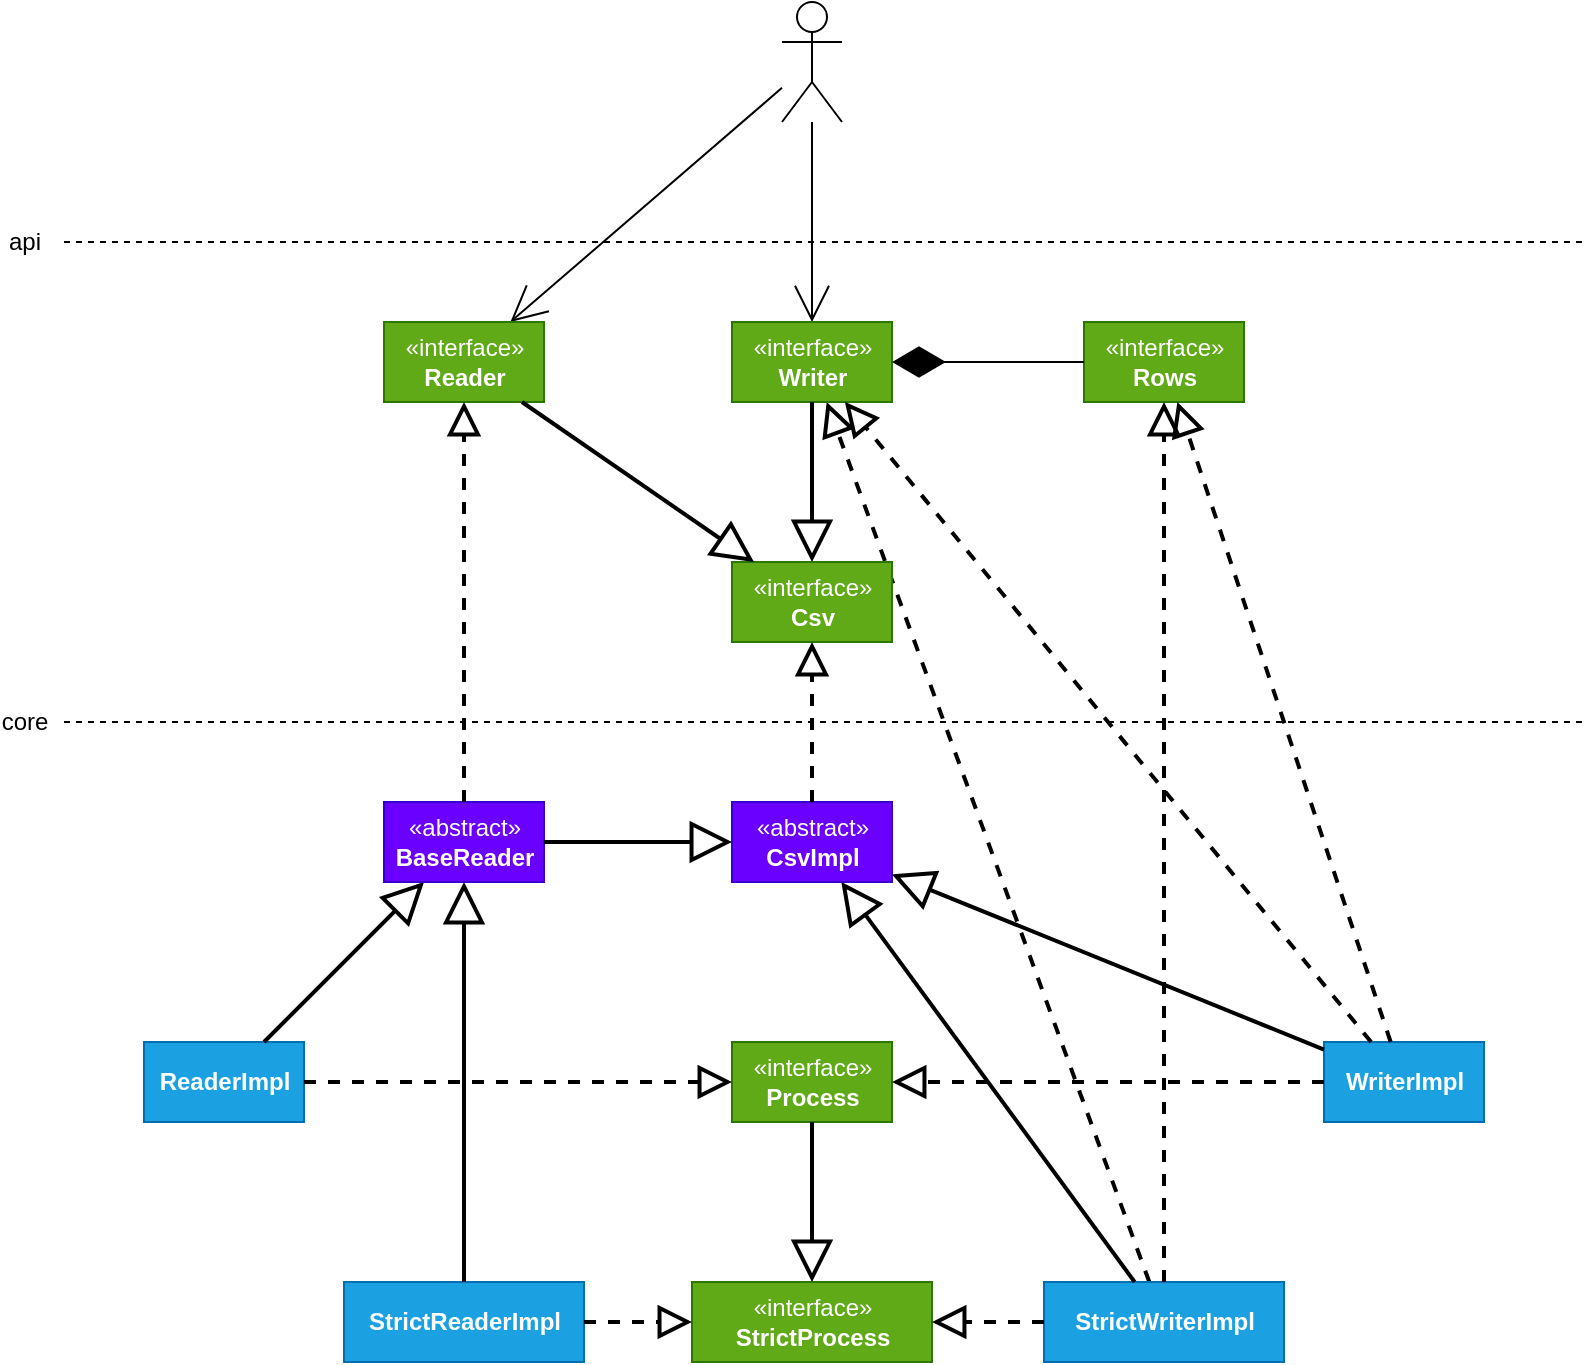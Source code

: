 <mxfile version="15.8.7" type="device"><diagram id="J0RkkCuRWTNh93xaroOV" name="Page-1"><mxGraphModel dx="1422" dy="873" grid="1" gridSize="10" guides="1" tooltips="1" connect="1" arrows="1" fold="1" page="1" pageScale="1" pageWidth="827" pageHeight="1169" math="0" shadow="0"><root><mxCell id="0"/><mxCell id="1" parent="0"/><mxCell id="roM3FME4CCTNZAcCq_tU-11" value="" style="endArrow=block;dashed=1;endFill=0;endSize=12;html=1;rounded=0;fontSize=12;strokeWidth=2;" edge="1" parent="1" source="roM3FME4CCTNZAcCq_tU-5" target="pkPfMdnb4WHICv_sOPfZ-4"><mxGeometry width="160" relative="1" as="geometry"><mxPoint x="703.556" y="570" as="sourcePoint"/><mxPoint x="440.444" y="250" as="targetPoint"/></mxGeometry></mxCell><mxCell id="pkPfMdnb4WHICv_sOPfZ-6" style="rounded=0;orthogonalLoop=1;jettySize=auto;html=1;strokeWidth=1;endSize=16;endArrow=open;endFill=0;" parent="1" source="pkPfMdnb4WHICv_sOPfZ-2" target="pkPfMdnb4WHICv_sOPfZ-3" edge="1"><mxGeometry relative="1" as="geometry"/></mxCell><mxCell id="pkPfMdnb4WHICv_sOPfZ-7" style="edgeStyle=none;rounded=0;orthogonalLoop=1;jettySize=auto;html=1;endArrow=open;endFill=0;endSize=16;strokeWidth=1;" parent="1" source="pkPfMdnb4WHICv_sOPfZ-2" target="pkPfMdnb4WHICv_sOPfZ-4" edge="1"><mxGeometry relative="1" as="geometry"/></mxCell><mxCell id="pkPfMdnb4WHICv_sOPfZ-2" value="" style="shape=umlActor;verticalLabelPosition=bottom;verticalAlign=top;html=1;" parent="1" vertex="1"><mxGeometry x="399" y="40" width="30" height="60" as="geometry"/></mxCell><mxCell id="pkPfMdnb4WHICv_sOPfZ-3" value="«interface»&lt;br&gt;&lt;b&gt;Reader&lt;/b&gt;" style="html=1;fillColor=#60a917;fontColor=#ffffff;strokeColor=#2D7600;" parent="1" vertex="1"><mxGeometry x="200" y="200" width="80" height="40" as="geometry"/></mxCell><mxCell id="pkPfMdnb4WHICv_sOPfZ-4" value="«interface»&lt;br&gt;&lt;b&gt;Writer&lt;/b&gt;" style="html=1;fillColor=#60a917;fontColor=#ffffff;strokeColor=#2D7600;" parent="1" vertex="1"><mxGeometry x="374" y="200" width="80" height="40" as="geometry"/></mxCell><mxCell id="pkPfMdnb4WHICv_sOPfZ-8" value="«interface»&lt;br&gt;&lt;b&gt;Csv&lt;/b&gt;" style="html=1;fillColor=#60a917;fontColor=#ffffff;strokeColor=#2D7600;" parent="1" vertex="1"><mxGeometry x="374" y="320" width="80" height="40" as="geometry"/></mxCell><mxCell id="pkPfMdnb4WHICv_sOPfZ-13" value="api" style="endArrow=none;dashed=1;html=1;rounded=0;endSize=10;strokeWidth=1;fontSize=12;" parent="1" edge="1"><mxGeometry x="-1" y="-20" width="50" height="50" relative="1" as="geometry"><mxPoint x="40" y="160" as="sourcePoint"/><mxPoint x="800" y="160" as="targetPoint"/><mxPoint x="-20" y="-20" as="offset"/></mxGeometry></mxCell><mxCell id="pkPfMdnb4WHICv_sOPfZ-14" value="«abstract»&lt;br&gt;&lt;b&gt;CsvImpl&lt;/b&gt;" style="html=1;fillColor=#6a00ff;fontColor=#ffffff;strokeColor=#3700CC;" parent="1" vertex="1"><mxGeometry x="374" y="440" width="80" height="40" as="geometry"/></mxCell><mxCell id="pkPfMdnb4WHICv_sOPfZ-16" value="" style="endArrow=block;dashed=1;endFill=0;endSize=12;html=1;rounded=0;fontSize=12;strokeWidth=2;" parent="1" source="pkPfMdnb4WHICv_sOPfZ-14" target="pkPfMdnb4WHICv_sOPfZ-8" edge="1"><mxGeometry width="160" relative="1" as="geometry"><mxPoint x="310" y="380" as="sourcePoint"/><mxPoint x="470" y="380" as="targetPoint"/></mxGeometry></mxCell><mxCell id="pkPfMdnb4WHICv_sOPfZ-17" value="" style="endArrow=block;endSize=16;endFill=0;html=1;rounded=0;fontSize=12;strokeWidth=2;" parent="1" source="pkPfMdnb4WHICv_sOPfZ-3" target="pkPfMdnb4WHICv_sOPfZ-8" edge="1"><mxGeometry width="160" relative="1" as="geometry"><mxPoint x="200" y="290" as="sourcePoint"/><mxPoint x="360" y="290" as="targetPoint"/></mxGeometry></mxCell><mxCell id="pkPfMdnb4WHICv_sOPfZ-18" value="" style="endArrow=block;endSize=16;endFill=0;html=1;rounded=0;fontSize=12;strokeWidth=2;" parent="1" source="pkPfMdnb4WHICv_sOPfZ-4" target="pkPfMdnb4WHICv_sOPfZ-8" edge="1"><mxGeometry width="160" relative="1" as="geometry"><mxPoint x="210" y="320" as="sourcePoint"/><mxPoint x="370" y="320" as="targetPoint"/></mxGeometry></mxCell><mxCell id="pkPfMdnb4WHICv_sOPfZ-19" value="&lt;b&gt;ReaderImpl&lt;/b&gt;" style="html=1;fillColor=#1ba1e2;fontColor=#ffffff;strokeColor=#006EAF;" parent="1" vertex="1"><mxGeometry x="80" y="560" width="80" height="40" as="geometry"/></mxCell><mxCell id="pkPfMdnb4WHICv_sOPfZ-21" value="" style="endArrow=block;endSize=16;endFill=0;html=1;rounded=0;fontSize=12;strokeWidth=2;" parent="1" source="pkPfMdnb4WHICv_sOPfZ-19" target="roM3FME4CCTNZAcCq_tU-14" edge="1"><mxGeometry width="160" relative="1" as="geometry"><mxPoint x="240" y="400" as="sourcePoint"/><mxPoint x="400" y="400" as="targetPoint"/></mxGeometry></mxCell><mxCell id="pkPfMdnb4WHICv_sOPfZ-22" value="«interface»&lt;br&gt;&lt;b&gt;Process&lt;/b&gt;" style="html=1;fillColor=#60a917;fontColor=#ffffff;strokeColor=#2D7600;" parent="1" vertex="1"><mxGeometry x="374" y="560" width="80" height="40" as="geometry"/></mxCell><mxCell id="pkPfMdnb4WHICv_sOPfZ-23" value="" style="endArrow=block;dashed=1;endFill=0;endSize=12;html=1;rounded=0;fontSize=12;strokeWidth=2;" parent="1" source="pkPfMdnb4WHICv_sOPfZ-19" target="pkPfMdnb4WHICv_sOPfZ-22" edge="1"><mxGeometry width="160" relative="1" as="geometry"><mxPoint x="220" y="420" as="sourcePoint"/><mxPoint x="380" y="420" as="targetPoint"/></mxGeometry></mxCell><mxCell id="pkPfMdnb4WHICv_sOPfZ-24" value="core" style="endArrow=none;dashed=1;html=1;rounded=0;endSize=10;strokeWidth=1;fontSize=12;" parent="1" edge="1"><mxGeometry x="-1" y="-20" width="50" height="50" relative="1" as="geometry"><mxPoint x="40" y="400" as="sourcePoint"/><mxPoint x="800" y="400" as="targetPoint"/><mxPoint x="-20" y="-20" as="offset"/></mxGeometry></mxCell><mxCell id="pkPfMdnb4WHICv_sOPfZ-25" value="«interface»&lt;br&gt;&lt;b&gt;Rows&lt;/b&gt;" style="html=1;fillColor=#60a917;fontColor=#ffffff;strokeColor=#2D7600;" parent="1" vertex="1"><mxGeometry x="550" y="200" width="80" height="40" as="geometry"/></mxCell><mxCell id="pkPfMdnb4WHICv_sOPfZ-26" value="" style="endArrow=diamondThin;endFill=1;endSize=24;html=1;rounded=0;fontSize=12;strokeWidth=1;" parent="1" source="pkPfMdnb4WHICv_sOPfZ-25" target="pkPfMdnb4WHICv_sOPfZ-4" edge="1"><mxGeometry width="160" relative="1" as="geometry"><mxPoint x="530" y="280" as="sourcePoint"/><mxPoint x="690" y="280" as="targetPoint"/></mxGeometry></mxCell><mxCell id="pkPfMdnb4WHICv_sOPfZ-28" value="&lt;b&gt;WriterImpl&lt;/b&gt;" style="html=1;fillColor=#1ba1e2;fontColor=#ffffff;strokeColor=#006EAF;" parent="1" vertex="1"><mxGeometry x="670" y="560" width="80" height="40" as="geometry"/></mxCell><mxCell id="pkPfMdnb4WHICv_sOPfZ-29" value="" style="endArrow=block;endSize=16;endFill=0;html=1;rounded=0;fontSize=12;strokeWidth=2;" parent="1" source="pkPfMdnb4WHICv_sOPfZ-28" target="pkPfMdnb4WHICv_sOPfZ-14" edge="1"><mxGeometry width="160" relative="1" as="geometry"><mxPoint x="290" y="470" as="sourcePoint"/><mxPoint x="384" y="470" as="targetPoint"/></mxGeometry></mxCell><mxCell id="pkPfMdnb4WHICv_sOPfZ-30" value="" style="endArrow=block;dashed=1;endFill=0;endSize=12;html=1;rounded=0;fontSize=12;strokeWidth=2;" parent="1" source="pkPfMdnb4WHICv_sOPfZ-28" target="pkPfMdnb4WHICv_sOPfZ-22" edge="1"><mxGeometry width="160" relative="1" as="geometry"><mxPoint x="279" y="490" as="sourcePoint"/><mxPoint x="395" y="570" as="targetPoint"/></mxGeometry></mxCell><mxCell id="pkPfMdnb4WHICv_sOPfZ-31" value="" style="endArrow=block;dashed=1;endFill=0;endSize=12;html=1;rounded=0;fontSize=12;strokeWidth=2;" parent="1" source="pkPfMdnb4WHICv_sOPfZ-28" target="pkPfMdnb4WHICv_sOPfZ-25" edge="1"><mxGeometry width="160" relative="1" as="geometry"><mxPoint x="424" y="450" as="sourcePoint"/><mxPoint x="424" y="370" as="targetPoint"/></mxGeometry></mxCell><mxCell id="pkPfMdnb4WHICv_sOPfZ-32" value="" style="endArrow=block;dashed=1;endFill=0;endSize=12;html=1;rounded=0;fontSize=12;strokeWidth=2;" parent="1" source="pkPfMdnb4WHICv_sOPfZ-28" target="pkPfMdnb4WHICv_sOPfZ-4" edge="1"><mxGeometry width="160" relative="1" as="geometry"><mxPoint x="600" y="450" as="sourcePoint"/><mxPoint x="600" y="250" as="targetPoint"/></mxGeometry></mxCell><mxCell id="roM3FME4CCTNZAcCq_tU-1" value="&lt;b&gt;StrictReaderImpl&lt;/b&gt;" style="html=1;fillColor=#1ba1e2;fontColor=#ffffff;strokeColor=#006EAF;" vertex="1" parent="1"><mxGeometry x="180" y="680" width="120" height="40" as="geometry"/></mxCell><mxCell id="roM3FME4CCTNZAcCq_tU-3" value="" style="endArrow=block;endSize=16;endFill=0;html=1;rounded=0;fontSize=12;strokeWidth=2;" edge="1" parent="1" source="roM3FME4CCTNZAcCq_tU-1" target="roM3FME4CCTNZAcCq_tU-14"><mxGeometry width="160" relative="1" as="geometry"><mxPoint x="170" y="470" as="sourcePoint"/><mxPoint x="384" y="470" as="targetPoint"/></mxGeometry></mxCell><mxCell id="roM3FME4CCTNZAcCq_tU-5" value="&lt;b&gt;StrictWriterImpl&lt;/b&gt;" style="html=1;fillColor=#1ba1e2;fontColor=#ffffff;strokeColor=#006EAF;" vertex="1" parent="1"><mxGeometry x="530" y="680" width="120" height="40" as="geometry"/></mxCell><mxCell id="roM3FME4CCTNZAcCq_tU-7" value="«interface»&lt;br&gt;&lt;b&gt;StrictProcess&lt;/b&gt;" style="html=1;fillColor=#60a917;fontColor=#ffffff;strokeColor=#2D7600;" vertex="1" parent="1"><mxGeometry x="354" y="680" width="120" height="40" as="geometry"/></mxCell><mxCell id="roM3FME4CCTNZAcCq_tU-8" value="" style="endArrow=block;dashed=1;endFill=0;endSize=12;html=1;rounded=0;fontSize=12;strokeWidth=2;" edge="1" parent="1" source="roM3FME4CCTNZAcCq_tU-1" target="roM3FME4CCTNZAcCq_tU-7"><mxGeometry width="160" relative="1" as="geometry"><mxPoint x="170" y="590" as="sourcePoint"/><mxPoint x="384" y="590" as="targetPoint"/></mxGeometry></mxCell><mxCell id="roM3FME4CCTNZAcCq_tU-9" value="" style="endArrow=block;dashed=1;endFill=0;endSize=12;html=1;rounded=0;fontSize=12;strokeWidth=2;" edge="1" parent="1" source="roM3FME4CCTNZAcCq_tU-5" target="roM3FME4CCTNZAcCq_tU-7"><mxGeometry width="160" relative="1" as="geometry"><mxPoint x="310" y="710" as="sourcePoint"/><mxPoint x="450" y="700" as="targetPoint"/></mxGeometry></mxCell><mxCell id="roM3FME4CCTNZAcCq_tU-10" value="" style="endArrow=block;endSize=16;endFill=0;html=1;rounded=0;fontSize=12;strokeWidth=2;" edge="1" parent="1" source="roM3FME4CCTNZAcCq_tU-5" target="pkPfMdnb4WHICv_sOPfZ-14"><mxGeometry width="160" relative="1" as="geometry"><mxPoint x="680" y="573.784" as="sourcePoint"/><mxPoint x="464" y="486.216" as="targetPoint"/></mxGeometry></mxCell><mxCell id="roM3FME4CCTNZAcCq_tU-12" value="" style="endArrow=block;dashed=1;endFill=0;endSize=12;html=1;rounded=0;fontSize=12;strokeWidth=2;" edge="1" parent="1" source="roM3FME4CCTNZAcCq_tU-5" target="pkPfMdnb4WHICv_sOPfZ-25"><mxGeometry width="160" relative="1" as="geometry"><mxPoint x="713.333" y="570" as="sourcePoint"/><mxPoint x="606.667" y="250" as="targetPoint"/></mxGeometry></mxCell><mxCell id="roM3FME4CCTNZAcCq_tU-13" value="" style="endArrow=block;endSize=16;endFill=0;html=1;rounded=0;fontSize=12;strokeWidth=2;" edge="1" parent="1" source="pkPfMdnb4WHICv_sOPfZ-22" target="roM3FME4CCTNZAcCq_tU-7"><mxGeometry width="160" relative="1" as="geometry"><mxPoint x="264.5" y="690" as="sourcePoint"/><mxPoint x="409.5" y="490" as="targetPoint"/></mxGeometry></mxCell><mxCell id="roM3FME4CCTNZAcCq_tU-14" value="«abstract»&lt;br&gt;&lt;b&gt;BaseReader&lt;/b&gt;" style="html=1;fillColor=#6a00ff;fontColor=#ffffff;strokeColor=#3700CC;" vertex="1" parent="1"><mxGeometry x="200" y="440" width="80" height="40" as="geometry"/></mxCell><mxCell id="roM3FME4CCTNZAcCq_tU-15" value="" style="endArrow=block;endSize=16;endFill=0;html=1;rounded=0;fontSize=12;strokeWidth=2;" edge="1" parent="1" source="roM3FME4CCTNZAcCq_tU-14" target="pkPfMdnb4WHICv_sOPfZ-14"><mxGeometry width="160" relative="1" as="geometry"><mxPoint x="264.5" y="690" as="sourcePoint"/><mxPoint x="409.5" y="490" as="targetPoint"/></mxGeometry></mxCell><mxCell id="roM3FME4CCTNZAcCq_tU-16" value="" style="endArrow=block;dashed=1;endFill=0;endSize=12;html=1;rounded=0;fontSize=12;strokeWidth=2;" edge="1" parent="1" source="roM3FME4CCTNZAcCq_tU-14" target="pkPfMdnb4WHICv_sOPfZ-3"><mxGeometry width="160" relative="1" as="geometry"><mxPoint x="136.667" y="570" as="sourcePoint"/><mxPoint x="243.333" y="250" as="targetPoint"/></mxGeometry></mxCell></root></mxGraphModel></diagram></mxfile>